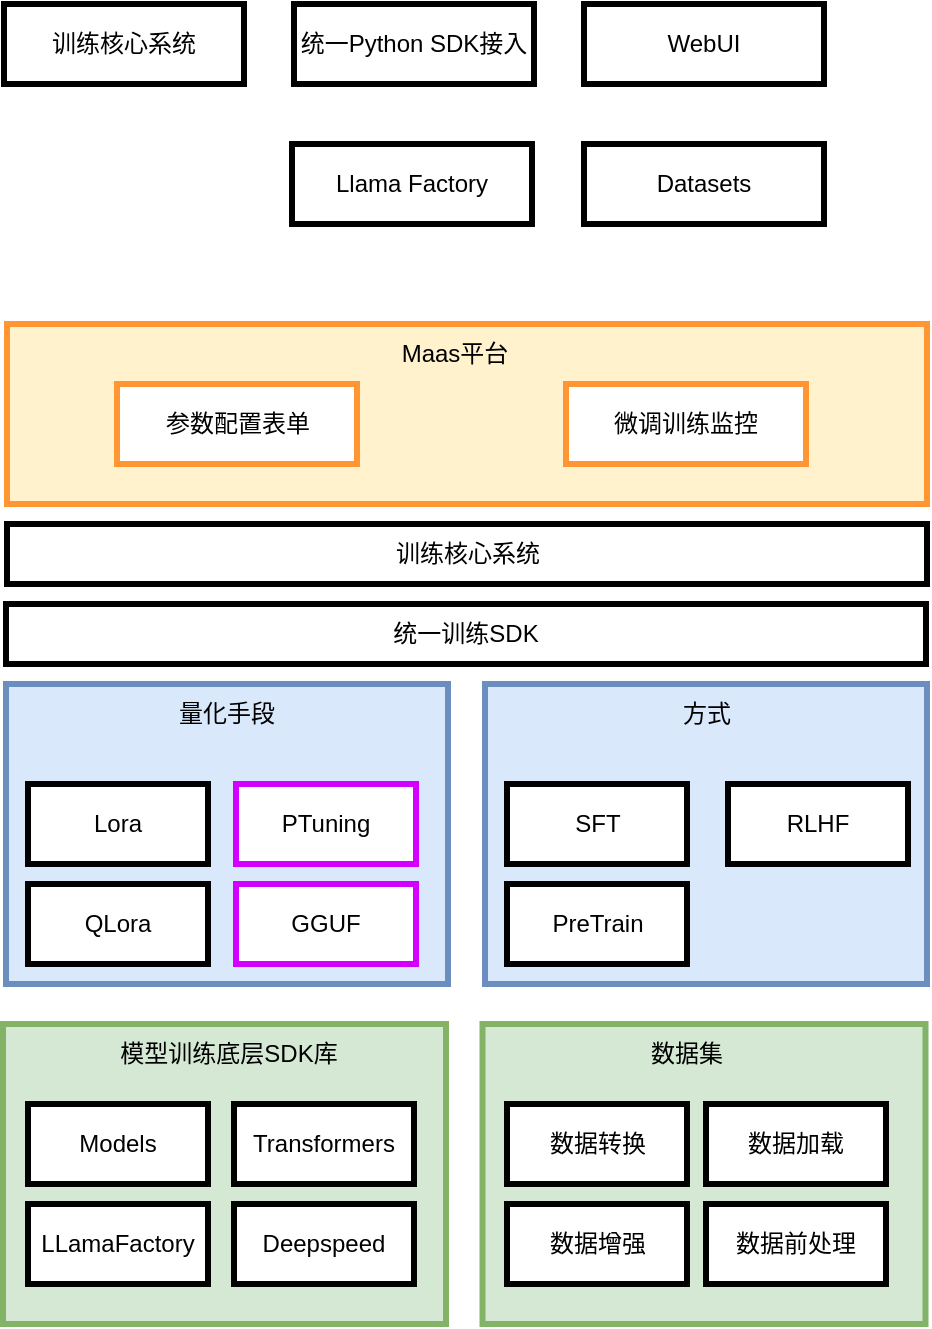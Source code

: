 <mxfile version="22.1.17" type="github">
  <diagram name="第 1 页" id="XGprGWBlJw7wvIv0rpM6">
    <mxGraphModel dx="1242" dy="786" grid="1" gridSize="10" guides="1" tooltips="1" connect="1" arrows="1" fold="1" page="1" pageScale="1" pageWidth="827" pageHeight="1169" math="0" shadow="0">
      <root>
        <mxCell id="0" />
        <mxCell id="1" parent="0" />
        <mxCell id="TOQfQvAq2Y9YxxekeXNo-13" value="&lt;div style=&quot;text-align: justify;&quot;&gt;&lt;br&gt;&lt;/div&gt;" style="rounded=0;whiteSpace=wrap;html=1;strokeWidth=3;fillColor=#dae8fc;strokeColor=#6c8ebf;align=center;" vertex="1" parent="1">
          <mxGeometry x="210" y="640" width="221" height="150" as="geometry" />
        </mxCell>
        <mxCell id="TOQfQvAq2Y9YxxekeXNo-8" value="&lt;div style=&quot;text-align: justify;&quot;&gt;&lt;br&gt;&lt;/div&gt;" style="rounded=0;whiteSpace=wrap;html=1;strokeWidth=3;fillColor=#fff2cc;strokeColor=#ff9633;align=center;" vertex="1" parent="1">
          <mxGeometry x="210.5" y="460" width="460" height="90" as="geometry" />
        </mxCell>
        <mxCell id="TOQfQvAq2Y9YxxekeXNo-1" value="WebUI" style="rounded=0;whiteSpace=wrap;html=1;strokeWidth=3;" vertex="1" parent="1">
          <mxGeometry x="499" y="300" width="120" height="40" as="geometry" />
        </mxCell>
        <mxCell id="TOQfQvAq2Y9YxxekeXNo-2" value="训练核心系统" style="rounded=0;whiteSpace=wrap;html=1;strokeWidth=3;" vertex="1" parent="1">
          <mxGeometry x="209" y="300" width="120" height="40" as="geometry" />
        </mxCell>
        <mxCell id="TOQfQvAq2Y9YxxekeXNo-3" value="统一Python SDK接入" style="rounded=0;whiteSpace=wrap;html=1;strokeWidth=3;" vertex="1" parent="1">
          <mxGeometry x="354" y="300" width="120" height="40" as="geometry" />
        </mxCell>
        <mxCell id="TOQfQvAq2Y9YxxekeXNo-4" value="Lora" style="rounded=0;whiteSpace=wrap;html=1;strokeWidth=3;" vertex="1" parent="1">
          <mxGeometry x="221" y="690" width="90" height="40" as="geometry" />
        </mxCell>
        <mxCell id="TOQfQvAq2Y9YxxekeXNo-5" value="Llama Factory" style="rounded=0;whiteSpace=wrap;html=1;strokeWidth=3;" vertex="1" parent="1">
          <mxGeometry x="353" y="370" width="120" height="40" as="geometry" />
        </mxCell>
        <mxCell id="TOQfQvAq2Y9YxxekeXNo-6" value="统一训练SDK" style="rounded=0;whiteSpace=wrap;html=1;strokeWidth=3;" vertex="1" parent="1">
          <mxGeometry x="210" y="600" width="460" height="30" as="geometry" />
        </mxCell>
        <mxCell id="TOQfQvAq2Y9YxxekeXNo-7" value="参数配置表单" style="rounded=0;whiteSpace=wrap;html=1;strokeWidth=3;strokeColor=#ff9633;" vertex="1" parent="1">
          <mxGeometry x="265.5" y="490" width="120" height="40" as="geometry" />
        </mxCell>
        <mxCell id="TOQfQvAq2Y9YxxekeXNo-9" value="Datasets" style="rounded=0;whiteSpace=wrap;html=1;strokeWidth=3;" vertex="1" parent="1">
          <mxGeometry x="499" y="370" width="120" height="40" as="geometry" />
        </mxCell>
        <mxCell id="TOQfQvAq2Y9YxxekeXNo-10" value="微调训练监控" style="rounded=0;whiteSpace=wrap;html=1;strokeWidth=3;strokeColor=#ff9633;" vertex="1" parent="1">
          <mxGeometry x="490" y="490" width="120" height="40" as="geometry" />
        </mxCell>
        <mxCell id="TOQfQvAq2Y9YxxekeXNo-11" value="Maas平台" style="text;html=1;align=center;verticalAlign=middle;resizable=0;points=[];autosize=1;strokeColor=none;fillColor=none;" vertex="1" parent="1">
          <mxGeometry x="393.5" y="460" width="80" height="30" as="geometry" />
        </mxCell>
        <mxCell id="TOQfQvAq2Y9YxxekeXNo-12" value="QLora" style="rounded=0;whiteSpace=wrap;html=1;strokeWidth=3;" vertex="1" parent="1">
          <mxGeometry x="221" y="740" width="90" height="40" as="geometry" />
        </mxCell>
        <mxCell id="TOQfQvAq2Y9YxxekeXNo-14" value="PTuning" style="rounded=0;whiteSpace=wrap;html=1;strokeWidth=3;strokeColor=#d400ff;" vertex="1" parent="1">
          <mxGeometry x="325" y="690" width="90" height="40" as="geometry" />
        </mxCell>
        <mxCell id="TOQfQvAq2Y9YxxekeXNo-15" value="量化手段" style="text;html=1;align=center;verticalAlign=middle;resizable=0;points=[];autosize=1;strokeColor=none;fillColor=none;" vertex="1" parent="1">
          <mxGeometry x="285" y="640" width="70" height="30" as="geometry" />
        </mxCell>
        <mxCell id="TOQfQvAq2Y9YxxekeXNo-16" value="GGUF" style="rounded=0;whiteSpace=wrap;html=1;strokeWidth=3;strokeColor=#d400ff;" vertex="1" parent="1">
          <mxGeometry x="325" y="740" width="90" height="40" as="geometry" />
        </mxCell>
        <mxCell id="TOQfQvAq2Y9YxxekeXNo-24" value="&lt;div style=&quot;text-align: justify;&quot;&gt;&lt;br&gt;&lt;/div&gt;" style="rounded=0;whiteSpace=wrap;html=1;strokeWidth=3;fillColor=#dae8fc;strokeColor=#6c8ebf;align=center;" vertex="1" parent="1">
          <mxGeometry x="449.5" y="640" width="221" height="150" as="geometry" />
        </mxCell>
        <mxCell id="TOQfQvAq2Y9YxxekeXNo-25" value="SFT" style="rounded=0;whiteSpace=wrap;html=1;strokeWidth=3;" vertex="1" parent="1">
          <mxGeometry x="460.5" y="690" width="90" height="40" as="geometry" />
        </mxCell>
        <mxCell id="TOQfQvAq2Y9YxxekeXNo-26" value="PreTrain" style="rounded=0;whiteSpace=wrap;html=1;strokeWidth=3;" vertex="1" parent="1">
          <mxGeometry x="460.5" y="740" width="90" height="40" as="geometry" />
        </mxCell>
        <mxCell id="TOQfQvAq2Y9YxxekeXNo-28" value="方式" style="text;html=1;align=center;verticalAlign=middle;resizable=0;points=[];autosize=1;strokeColor=none;fillColor=none;" vertex="1" parent="1">
          <mxGeometry x="534.5" y="640" width="50" height="30" as="geometry" />
        </mxCell>
        <mxCell id="TOQfQvAq2Y9YxxekeXNo-30" value="RLHF" style="rounded=0;whiteSpace=wrap;html=1;strokeWidth=3;" vertex="1" parent="1">
          <mxGeometry x="571" y="690" width="90" height="40" as="geometry" />
        </mxCell>
        <mxCell id="TOQfQvAq2Y9YxxekeXNo-31" value="&lt;div style=&quot;text-align: justify;&quot;&gt;&lt;br&gt;&lt;/div&gt;" style="rounded=0;whiteSpace=wrap;html=1;strokeWidth=3;fillColor=#d5e8d4;strokeColor=#82b366;align=center;" vertex="1" parent="1">
          <mxGeometry x="208.5" y="810" width="221.5" height="150" as="geometry" />
        </mxCell>
        <mxCell id="TOQfQvAq2Y9YxxekeXNo-32" value="模型训练底层SDK库" style="text;html=1;align=center;verticalAlign=middle;resizable=0;points=[];autosize=1;strokeColor=none;fillColor=none;" vertex="1" parent="1">
          <mxGeometry x="255.5" y="810" width="130" height="30" as="geometry" />
        </mxCell>
        <mxCell id="TOQfQvAq2Y9YxxekeXNo-33" value="Models" style="rounded=0;whiteSpace=wrap;html=1;strokeWidth=3;" vertex="1" parent="1">
          <mxGeometry x="221" y="850" width="90" height="40" as="geometry" />
        </mxCell>
        <mxCell id="TOQfQvAq2Y9YxxekeXNo-34" value="&lt;div style=&quot;text-align: justify;&quot;&gt;&lt;br&gt;&lt;/div&gt;" style="rounded=0;whiteSpace=wrap;html=1;strokeWidth=3;fillColor=#d5e8d4;strokeColor=#82b366;align=center;" vertex="1" parent="1">
          <mxGeometry x="448.25" y="810" width="221.5" height="150" as="geometry" />
        </mxCell>
        <mxCell id="TOQfQvAq2Y9YxxekeXNo-35" value="数据集" style="text;html=1;align=center;verticalAlign=middle;resizable=0;points=[];autosize=1;strokeColor=none;fillColor=none;" vertex="1" parent="1">
          <mxGeometry x="520" y="810" width="60" height="30" as="geometry" />
        </mxCell>
        <mxCell id="TOQfQvAq2Y9YxxekeXNo-36" value="Transformers" style="rounded=0;whiteSpace=wrap;html=1;strokeWidth=3;" vertex="1" parent="1">
          <mxGeometry x="324" y="850" width="90" height="40" as="geometry" />
        </mxCell>
        <mxCell id="TOQfQvAq2Y9YxxekeXNo-37" value="LLamaFactory" style="rounded=0;whiteSpace=wrap;html=1;strokeWidth=3;" vertex="1" parent="1">
          <mxGeometry x="221" y="900" width="90" height="40" as="geometry" />
        </mxCell>
        <mxCell id="TOQfQvAq2Y9YxxekeXNo-38" value="Deepspeed" style="rounded=0;whiteSpace=wrap;html=1;strokeWidth=3;" vertex="1" parent="1">
          <mxGeometry x="324" y="900" width="90" height="40" as="geometry" />
        </mxCell>
        <mxCell id="TOQfQvAq2Y9YxxekeXNo-39" value="数据转换" style="rounded=0;whiteSpace=wrap;html=1;strokeWidth=3;" vertex="1" parent="1">
          <mxGeometry x="460.5" y="850" width="90" height="40" as="geometry" />
        </mxCell>
        <mxCell id="TOQfQvAq2Y9YxxekeXNo-40" value="数据加载" style="rounded=0;whiteSpace=wrap;html=1;strokeWidth=3;" vertex="1" parent="1">
          <mxGeometry x="560" y="850" width="90" height="40" as="geometry" />
        </mxCell>
        <mxCell id="TOQfQvAq2Y9YxxekeXNo-41" value="数据增强" style="rounded=0;whiteSpace=wrap;html=1;strokeWidth=3;" vertex="1" parent="1">
          <mxGeometry x="460.5" y="900" width="90" height="40" as="geometry" />
        </mxCell>
        <mxCell id="TOQfQvAq2Y9YxxekeXNo-42" value="数据前处理" style="rounded=0;whiteSpace=wrap;html=1;strokeWidth=3;" vertex="1" parent="1">
          <mxGeometry x="560" y="900" width="90" height="40" as="geometry" />
        </mxCell>
        <mxCell id="TOQfQvAq2Y9YxxekeXNo-43" value="训练核心系统" style="rounded=0;whiteSpace=wrap;html=1;strokeWidth=3;" vertex="1" parent="1">
          <mxGeometry x="210.5" y="560" width="460" height="30" as="geometry" />
        </mxCell>
      </root>
    </mxGraphModel>
  </diagram>
</mxfile>
